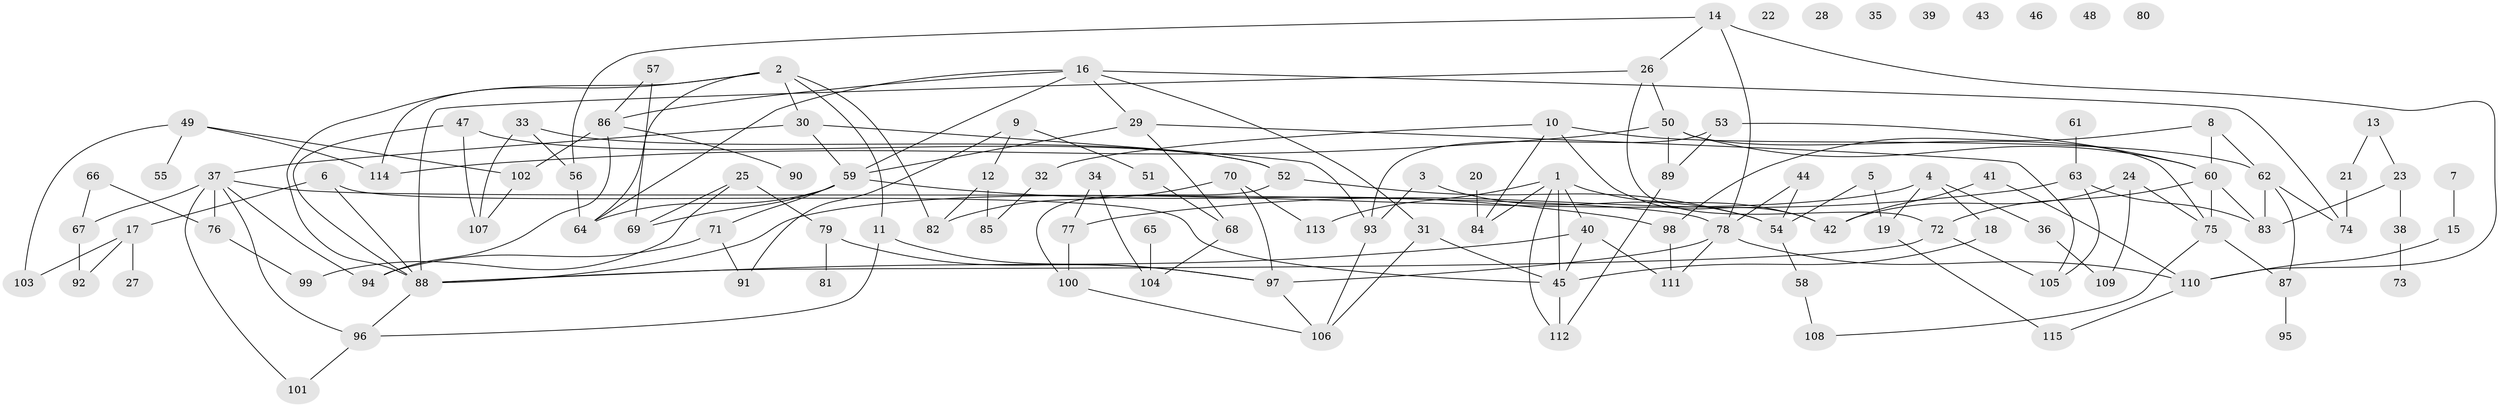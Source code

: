 // Generated by graph-tools (version 1.1) at 2025/25/03/09/25 03:25:18]
// undirected, 115 vertices, 169 edges
graph export_dot {
graph [start="1"]
  node [color=gray90,style=filled];
  1;
  2;
  3;
  4;
  5;
  6;
  7;
  8;
  9;
  10;
  11;
  12;
  13;
  14;
  15;
  16;
  17;
  18;
  19;
  20;
  21;
  22;
  23;
  24;
  25;
  26;
  27;
  28;
  29;
  30;
  31;
  32;
  33;
  34;
  35;
  36;
  37;
  38;
  39;
  40;
  41;
  42;
  43;
  44;
  45;
  46;
  47;
  48;
  49;
  50;
  51;
  52;
  53;
  54;
  55;
  56;
  57;
  58;
  59;
  60;
  61;
  62;
  63;
  64;
  65;
  66;
  67;
  68;
  69;
  70;
  71;
  72;
  73;
  74;
  75;
  76;
  77;
  78;
  79;
  80;
  81;
  82;
  83;
  84;
  85;
  86;
  87;
  88;
  89;
  90;
  91;
  92;
  93;
  94;
  95;
  96;
  97;
  98;
  99;
  100;
  101;
  102;
  103;
  104;
  105;
  106;
  107;
  108;
  109;
  110;
  111;
  112;
  113;
  114;
  115;
  1 -- 40;
  1 -- 42;
  1 -- 45;
  1 -- 84;
  1 -- 112;
  1 -- 113;
  2 -- 11;
  2 -- 30;
  2 -- 64;
  2 -- 82;
  2 -- 88;
  2 -- 114;
  3 -- 54;
  3 -- 93;
  4 -- 18;
  4 -- 19;
  4 -- 36;
  4 -- 88;
  5 -- 19;
  5 -- 54;
  6 -- 17;
  6 -- 45;
  6 -- 88;
  7 -- 15;
  8 -- 60;
  8 -- 62;
  8 -- 98;
  9 -- 12;
  9 -- 51;
  9 -- 91;
  10 -- 32;
  10 -- 42;
  10 -- 62;
  10 -- 84;
  11 -- 96;
  11 -- 97;
  12 -- 82;
  12 -- 85;
  13 -- 21;
  13 -- 23;
  14 -- 26;
  14 -- 56;
  14 -- 78;
  14 -- 110;
  15 -- 110;
  16 -- 29;
  16 -- 31;
  16 -- 59;
  16 -- 64;
  16 -- 74;
  16 -- 86;
  17 -- 27;
  17 -- 92;
  17 -- 103;
  18 -- 45;
  19 -- 115;
  20 -- 84;
  21 -- 74;
  23 -- 38;
  23 -- 83;
  24 -- 42;
  24 -- 75;
  24 -- 109;
  25 -- 69;
  25 -- 79;
  25 -- 99;
  26 -- 50;
  26 -- 72;
  26 -- 88;
  29 -- 59;
  29 -- 68;
  29 -- 105;
  30 -- 37;
  30 -- 59;
  30 -- 93;
  31 -- 45;
  31 -- 106;
  32 -- 85;
  33 -- 52;
  33 -- 56;
  33 -- 107;
  34 -- 77;
  34 -- 104;
  36 -- 109;
  37 -- 67;
  37 -- 76;
  37 -- 78;
  37 -- 94;
  37 -- 96;
  37 -- 101;
  38 -- 73;
  40 -- 45;
  40 -- 88;
  40 -- 111;
  41 -- 42;
  41 -- 110;
  44 -- 54;
  44 -- 78;
  45 -- 112;
  47 -- 52;
  47 -- 88;
  47 -- 107;
  49 -- 55;
  49 -- 102;
  49 -- 103;
  49 -- 114;
  50 -- 60;
  50 -- 75;
  50 -- 89;
  50 -- 114;
  51 -- 68;
  52 -- 54;
  52 -- 100;
  53 -- 60;
  53 -- 89;
  53 -- 93;
  54 -- 58;
  56 -- 64;
  57 -- 69;
  57 -- 86;
  58 -- 108;
  59 -- 64;
  59 -- 69;
  59 -- 71;
  59 -- 98;
  60 -- 72;
  60 -- 75;
  60 -- 83;
  61 -- 63;
  62 -- 74;
  62 -- 83;
  62 -- 87;
  63 -- 77;
  63 -- 83;
  63 -- 105;
  65 -- 104;
  66 -- 67;
  66 -- 76;
  67 -- 92;
  68 -- 104;
  70 -- 82;
  70 -- 97;
  70 -- 113;
  71 -- 91;
  71 -- 94;
  72 -- 88;
  72 -- 105;
  75 -- 87;
  75 -- 108;
  76 -- 99;
  77 -- 100;
  78 -- 97;
  78 -- 110;
  78 -- 111;
  79 -- 81;
  79 -- 97;
  86 -- 90;
  86 -- 94;
  86 -- 102;
  87 -- 95;
  88 -- 96;
  89 -- 112;
  93 -- 106;
  96 -- 101;
  97 -- 106;
  98 -- 111;
  100 -- 106;
  102 -- 107;
  110 -- 115;
}
